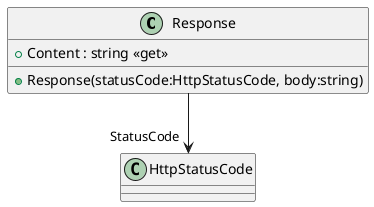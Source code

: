 @startuml
class Response {
    + Content : string <<get>>
    + Response(statusCode:HttpStatusCode, body:string)
}
Response --> "StatusCode" HttpStatusCode
@enduml
